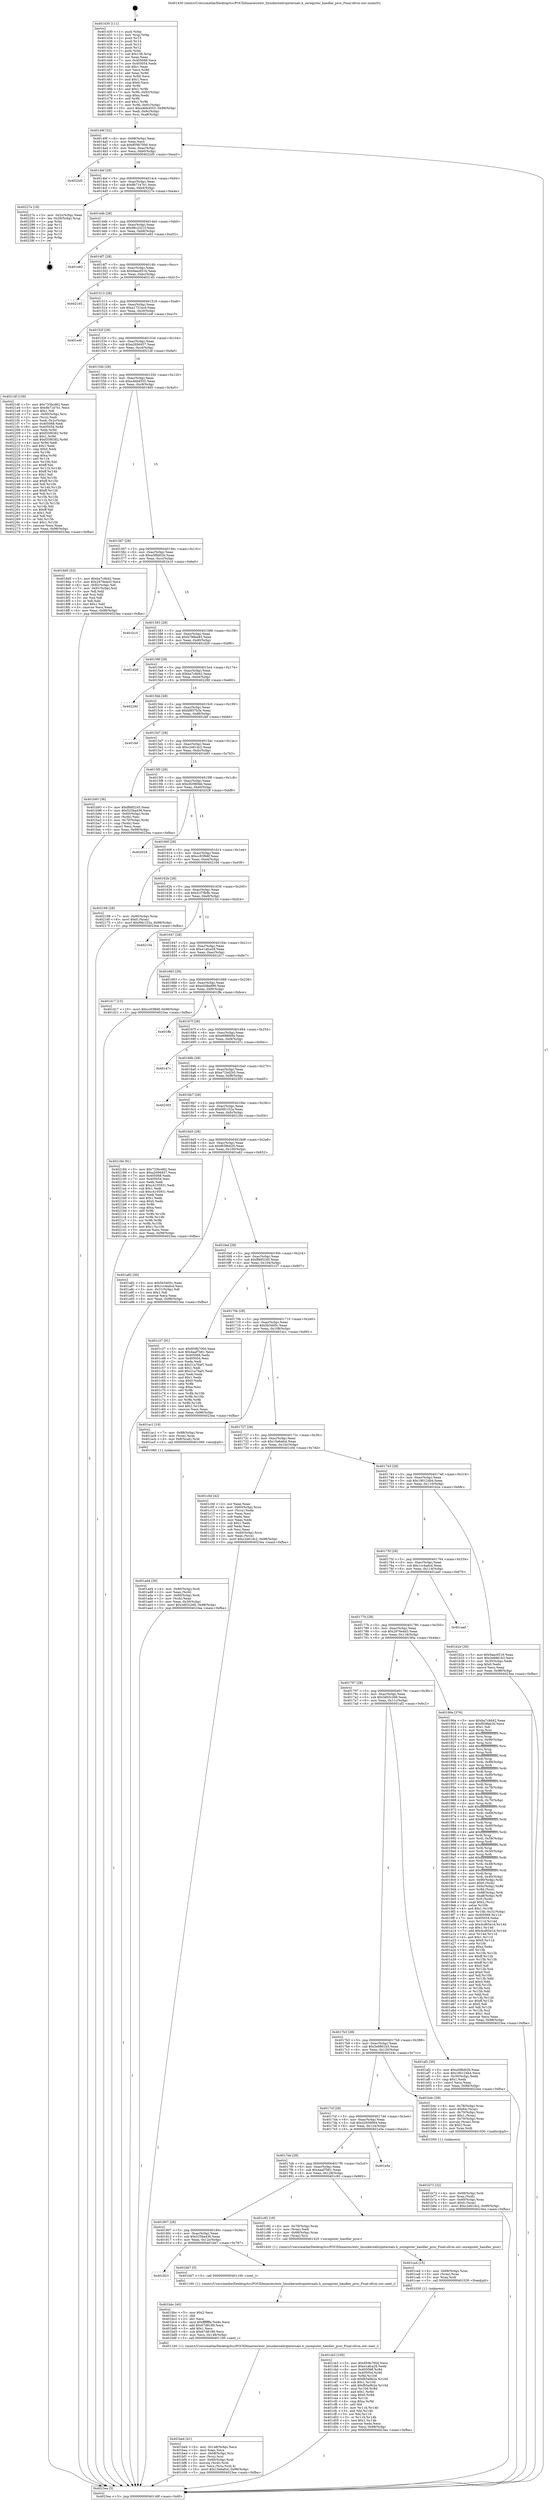 digraph "0x401430" {
  label = "0x401430 (/mnt/c/Users/mathe/Desktop/tcc/POCII/binaries/extr_linuxkernelirqinternals.h_unregister_handler_proc_Final-ollvm.out::main(0))"
  labelloc = "t"
  node[shape=record]

  Entry [label="",width=0.3,height=0.3,shape=circle,fillcolor=black,style=filled]
  "0x40149f" [label="{
     0x40149f [32]\l
     | [instrs]\l
     &nbsp;&nbsp;0x40149f \<+6\>: mov -0x98(%rbp),%eax\l
     &nbsp;&nbsp;0x4014a5 \<+2\>: mov %eax,%ecx\l
     &nbsp;&nbsp;0x4014a7 \<+6\>: sub $0x859b700d,%ecx\l
     &nbsp;&nbsp;0x4014ad \<+6\>: mov %eax,-0xac(%rbp)\l
     &nbsp;&nbsp;0x4014b3 \<+6\>: mov %ecx,-0xb0(%rbp)\l
     &nbsp;&nbsp;0x4014b9 \<+6\>: je 00000000004022d5 \<main+0xea5\>\l
  }"]
  "0x4022d5" [label="{
     0x4022d5\l
  }", style=dashed]
  "0x4014bf" [label="{
     0x4014bf [28]\l
     | [instrs]\l
     &nbsp;&nbsp;0x4014bf \<+5\>: jmp 00000000004014c4 \<main+0x94\>\l
     &nbsp;&nbsp;0x4014c4 \<+6\>: mov -0xac(%rbp),%eax\l
     &nbsp;&nbsp;0x4014ca \<+5\>: sub $0x8b71e7e1,%eax\l
     &nbsp;&nbsp;0x4014cf \<+6\>: mov %eax,-0xb4(%rbp)\l
     &nbsp;&nbsp;0x4014d5 \<+6\>: je 000000000040227e \<main+0xe4e\>\l
  }"]
  Exit [label="",width=0.3,height=0.3,shape=circle,fillcolor=black,style=filled,peripheries=2]
  "0x40227e" [label="{
     0x40227e [18]\l
     | [instrs]\l
     &nbsp;&nbsp;0x40227e \<+3\>: mov -0x2c(%rbp),%eax\l
     &nbsp;&nbsp;0x402281 \<+4\>: lea -0x28(%rbp),%rsp\l
     &nbsp;&nbsp;0x402285 \<+1\>: pop %rbx\l
     &nbsp;&nbsp;0x402286 \<+2\>: pop %r12\l
     &nbsp;&nbsp;0x402288 \<+2\>: pop %r13\l
     &nbsp;&nbsp;0x40228a \<+2\>: pop %r14\l
     &nbsp;&nbsp;0x40228c \<+2\>: pop %r15\l
     &nbsp;&nbsp;0x40228e \<+1\>: pop %rbp\l
     &nbsp;&nbsp;0x40228f \<+1\>: ret\l
  }"]
  "0x4014db" [label="{
     0x4014db [28]\l
     | [instrs]\l
     &nbsp;&nbsp;0x4014db \<+5\>: jmp 00000000004014e0 \<main+0xb0\>\l
     &nbsp;&nbsp;0x4014e0 \<+6\>: mov -0xac(%rbp),%eax\l
     &nbsp;&nbsp;0x4014e6 \<+5\>: sub $0x96c2321f,%eax\l
     &nbsp;&nbsp;0x4014eb \<+6\>: mov %eax,-0xb8(%rbp)\l
     &nbsp;&nbsp;0x4014f1 \<+6\>: je 0000000000401e82 \<main+0xa52\>\l
  }"]
  "0x401cb3" [label="{
     0x401cb3 [100]\l
     | [instrs]\l
     &nbsp;&nbsp;0x401cb3 \<+5\>: mov $0x859b700d,%ecx\l
     &nbsp;&nbsp;0x401cb8 \<+5\>: mov $0xe1afca28,%edx\l
     &nbsp;&nbsp;0x401cbd \<+8\>: mov 0x405068,%r8d\l
     &nbsp;&nbsp;0x401cc5 \<+8\>: mov 0x405054,%r9d\l
     &nbsp;&nbsp;0x401ccd \<+3\>: mov %r8d,%r10d\l
     &nbsp;&nbsp;0x401cd0 \<+7\>: sub $0xfb5a9b2e,%r10d\l
     &nbsp;&nbsp;0x401cd7 \<+4\>: sub $0x1,%r10d\l
     &nbsp;&nbsp;0x401cdb \<+7\>: add $0xfb5a9b2e,%r10d\l
     &nbsp;&nbsp;0x401ce2 \<+4\>: imul %r10d,%r8d\l
     &nbsp;&nbsp;0x401ce6 \<+4\>: and $0x1,%r8d\l
     &nbsp;&nbsp;0x401cea \<+4\>: cmp $0x0,%r8d\l
     &nbsp;&nbsp;0x401cee \<+4\>: sete %r11b\l
     &nbsp;&nbsp;0x401cf2 \<+4\>: cmp $0xa,%r9d\l
     &nbsp;&nbsp;0x401cf6 \<+3\>: setl %bl\l
     &nbsp;&nbsp;0x401cf9 \<+3\>: mov %r11b,%r14b\l
     &nbsp;&nbsp;0x401cfc \<+3\>: and %bl,%r14b\l
     &nbsp;&nbsp;0x401cff \<+3\>: xor %bl,%r11b\l
     &nbsp;&nbsp;0x401d02 \<+3\>: or %r11b,%r14b\l
     &nbsp;&nbsp;0x401d05 \<+4\>: test $0x1,%r14b\l
     &nbsp;&nbsp;0x401d09 \<+3\>: cmovne %edx,%ecx\l
     &nbsp;&nbsp;0x401d0c \<+6\>: mov %ecx,-0x98(%rbp)\l
     &nbsp;&nbsp;0x401d12 \<+5\>: jmp 00000000004023ea \<main+0xfba\>\l
  }"]
  "0x401e82" [label="{
     0x401e82\l
  }", style=dashed]
  "0x4014f7" [label="{
     0x4014f7 [28]\l
     | [instrs]\l
     &nbsp;&nbsp;0x4014f7 \<+5\>: jmp 00000000004014fc \<main+0xcc\>\l
     &nbsp;&nbsp;0x4014fc \<+6\>: mov -0xac(%rbp),%eax\l
     &nbsp;&nbsp;0x401502 \<+5\>: sub $0x9aac6516,%eax\l
     &nbsp;&nbsp;0x401507 \<+6\>: mov %eax,-0xbc(%rbp)\l
     &nbsp;&nbsp;0x40150d \<+6\>: je 0000000000402145 \<main+0xd15\>\l
  }"]
  "0x401ca4" [label="{
     0x401ca4 [15]\l
     | [instrs]\l
     &nbsp;&nbsp;0x401ca4 \<+4\>: mov -0x68(%rbp),%rax\l
     &nbsp;&nbsp;0x401ca8 \<+3\>: mov (%rax),%rax\l
     &nbsp;&nbsp;0x401cab \<+3\>: mov %rax,%rdi\l
     &nbsp;&nbsp;0x401cae \<+5\>: call 0000000000401030 \<free@plt\>\l
     | [calls]\l
     &nbsp;&nbsp;0x401030 \{1\} (unknown)\l
  }"]
  "0x402145" [label="{
     0x402145\l
  }", style=dashed]
  "0x401513" [label="{
     0x401513 [28]\l
     | [instrs]\l
     &nbsp;&nbsp;0x401513 \<+5\>: jmp 0000000000401518 \<main+0xe8\>\l
     &nbsp;&nbsp;0x401518 \<+6\>: mov -0xac(%rbp),%eax\l
     &nbsp;&nbsp;0x40151e \<+5\>: sub $0xa1731acd,%eax\l
     &nbsp;&nbsp;0x401523 \<+6\>: mov %eax,-0xc0(%rbp)\l
     &nbsp;&nbsp;0x401529 \<+6\>: je 0000000000401e4f \<main+0xa1f\>\l
  }"]
  "0x401be4" [label="{
     0x401be4 [41]\l
     | [instrs]\l
     &nbsp;&nbsp;0x401be4 \<+6\>: mov -0x148(%rbp),%ecx\l
     &nbsp;&nbsp;0x401bea \<+3\>: imul %eax,%ecx\l
     &nbsp;&nbsp;0x401bed \<+4\>: mov -0x68(%rbp),%rsi\l
     &nbsp;&nbsp;0x401bf1 \<+3\>: mov (%rsi),%rsi\l
     &nbsp;&nbsp;0x401bf4 \<+4\>: mov -0x60(%rbp),%rdi\l
     &nbsp;&nbsp;0x401bf8 \<+3\>: movslq (%rdi),%rdi\l
     &nbsp;&nbsp;0x401bfb \<+3\>: mov %ecx,(%rsi,%rdi,4)\l
     &nbsp;&nbsp;0x401bfe \<+10\>: movl $0x15e6afcd,-0x98(%rbp)\l
     &nbsp;&nbsp;0x401c08 \<+5\>: jmp 00000000004023ea \<main+0xfba\>\l
  }"]
  "0x401e4f" [label="{
     0x401e4f\l
  }", style=dashed]
  "0x40152f" [label="{
     0x40152f [28]\l
     | [instrs]\l
     &nbsp;&nbsp;0x40152f \<+5\>: jmp 0000000000401534 \<main+0x104\>\l
     &nbsp;&nbsp;0x401534 \<+6\>: mov -0xac(%rbp),%eax\l
     &nbsp;&nbsp;0x40153a \<+5\>: sub $0xa269d457,%eax\l
     &nbsp;&nbsp;0x40153f \<+6\>: mov %eax,-0xc4(%rbp)\l
     &nbsp;&nbsp;0x401545 \<+6\>: je 00000000004021df \<main+0xdaf\>\l
  }"]
  "0x401bbc" [label="{
     0x401bbc [40]\l
     | [instrs]\l
     &nbsp;&nbsp;0x401bbc \<+5\>: mov $0x2,%ecx\l
     &nbsp;&nbsp;0x401bc1 \<+1\>: cltd\l
     &nbsp;&nbsp;0x401bc2 \<+2\>: idiv %ecx\l
     &nbsp;&nbsp;0x401bc4 \<+6\>: imul $0xfffffffe,%edx,%ecx\l
     &nbsp;&nbsp;0x401bca \<+6\>: add $0x67d8189,%ecx\l
     &nbsp;&nbsp;0x401bd0 \<+3\>: add $0x1,%ecx\l
     &nbsp;&nbsp;0x401bd3 \<+6\>: sub $0x67d8189,%ecx\l
     &nbsp;&nbsp;0x401bd9 \<+6\>: mov %ecx,-0x148(%rbp)\l
     &nbsp;&nbsp;0x401bdf \<+5\>: call 0000000000401160 \<next_i\>\l
     | [calls]\l
     &nbsp;&nbsp;0x401160 \{1\} (/mnt/c/Users/mathe/Desktop/tcc/POCII/binaries/extr_linuxkernelirqinternals.h_unregister_handler_proc_Final-ollvm.out::next_i)\l
  }"]
  "0x4021df" [label="{
     0x4021df [159]\l
     | [instrs]\l
     &nbsp;&nbsp;0x4021df \<+5\>: mov $0x733bcd62,%eax\l
     &nbsp;&nbsp;0x4021e4 \<+5\>: mov $0x8b71e7e1,%ecx\l
     &nbsp;&nbsp;0x4021e9 \<+2\>: mov $0x1,%dl\l
     &nbsp;&nbsp;0x4021eb \<+7\>: mov -0x90(%rbp),%rsi\l
     &nbsp;&nbsp;0x4021f2 \<+2\>: mov (%rsi),%edi\l
     &nbsp;&nbsp;0x4021f4 \<+3\>: mov %edi,-0x2c(%rbp)\l
     &nbsp;&nbsp;0x4021f7 \<+7\>: mov 0x405068,%edi\l
     &nbsp;&nbsp;0x4021fe \<+8\>: mov 0x405054,%r8d\l
     &nbsp;&nbsp;0x402206 \<+3\>: mov %edi,%r9d\l
     &nbsp;&nbsp;0x402209 \<+7\>: sub $0xf35f6382,%r9d\l
     &nbsp;&nbsp;0x402210 \<+4\>: sub $0x1,%r9d\l
     &nbsp;&nbsp;0x402214 \<+7\>: add $0xf35f6382,%r9d\l
     &nbsp;&nbsp;0x40221b \<+4\>: imul %r9d,%edi\l
     &nbsp;&nbsp;0x40221f \<+3\>: and $0x1,%edi\l
     &nbsp;&nbsp;0x402222 \<+3\>: cmp $0x0,%edi\l
     &nbsp;&nbsp;0x402225 \<+4\>: sete %r10b\l
     &nbsp;&nbsp;0x402229 \<+4\>: cmp $0xa,%r8d\l
     &nbsp;&nbsp;0x40222d \<+4\>: setl %r11b\l
     &nbsp;&nbsp;0x402231 \<+3\>: mov %r10b,%bl\l
     &nbsp;&nbsp;0x402234 \<+3\>: xor $0xff,%bl\l
     &nbsp;&nbsp;0x402237 \<+3\>: mov %r11b,%r14b\l
     &nbsp;&nbsp;0x40223a \<+4\>: xor $0xff,%r14b\l
     &nbsp;&nbsp;0x40223e \<+3\>: xor $0x1,%dl\l
     &nbsp;&nbsp;0x402241 \<+3\>: mov %bl,%r15b\l
     &nbsp;&nbsp;0x402244 \<+4\>: and $0xff,%r15b\l
     &nbsp;&nbsp;0x402248 \<+3\>: and %dl,%r10b\l
     &nbsp;&nbsp;0x40224b \<+3\>: mov %r14b,%r12b\l
     &nbsp;&nbsp;0x40224e \<+4\>: and $0xff,%r12b\l
     &nbsp;&nbsp;0x402252 \<+3\>: and %dl,%r11b\l
     &nbsp;&nbsp;0x402255 \<+3\>: or %r10b,%r15b\l
     &nbsp;&nbsp;0x402258 \<+3\>: or %r11b,%r12b\l
     &nbsp;&nbsp;0x40225b \<+3\>: xor %r12b,%r15b\l
     &nbsp;&nbsp;0x40225e \<+3\>: or %r14b,%bl\l
     &nbsp;&nbsp;0x402261 \<+3\>: xor $0xff,%bl\l
     &nbsp;&nbsp;0x402264 \<+3\>: or $0x1,%dl\l
     &nbsp;&nbsp;0x402267 \<+2\>: and %dl,%bl\l
     &nbsp;&nbsp;0x402269 \<+3\>: or %bl,%r15b\l
     &nbsp;&nbsp;0x40226c \<+4\>: test $0x1,%r15b\l
     &nbsp;&nbsp;0x402270 \<+3\>: cmovne %ecx,%eax\l
     &nbsp;&nbsp;0x402273 \<+6\>: mov %eax,-0x98(%rbp)\l
     &nbsp;&nbsp;0x402279 \<+5\>: jmp 00000000004023ea \<main+0xfba\>\l
  }"]
  "0x40154b" [label="{
     0x40154b [28]\l
     | [instrs]\l
     &nbsp;&nbsp;0x40154b \<+5\>: jmp 0000000000401550 \<main+0x120\>\l
     &nbsp;&nbsp;0x401550 \<+6\>: mov -0xac(%rbp),%eax\l
     &nbsp;&nbsp;0x401556 \<+5\>: sub $0xa4bb4555,%eax\l
     &nbsp;&nbsp;0x40155b \<+6\>: mov %eax,-0xc8(%rbp)\l
     &nbsp;&nbsp;0x401561 \<+6\>: je 00000000004018d5 \<main+0x4a5\>\l
  }"]
  "0x401823" [label="{
     0x401823\l
  }", style=dashed]
  "0x4018d5" [label="{
     0x4018d5 [53]\l
     | [instrs]\l
     &nbsp;&nbsp;0x4018d5 \<+5\>: mov $0xba7c9d42,%eax\l
     &nbsp;&nbsp;0x4018da \<+5\>: mov $0x2976e4d3,%ecx\l
     &nbsp;&nbsp;0x4018df \<+6\>: mov -0x92(%rbp),%dl\l
     &nbsp;&nbsp;0x4018e5 \<+7\>: mov -0x91(%rbp),%sil\l
     &nbsp;&nbsp;0x4018ec \<+3\>: mov %dl,%dil\l
     &nbsp;&nbsp;0x4018ef \<+3\>: and %sil,%dil\l
     &nbsp;&nbsp;0x4018f2 \<+3\>: xor %sil,%dl\l
     &nbsp;&nbsp;0x4018f5 \<+3\>: or %dl,%dil\l
     &nbsp;&nbsp;0x4018f8 \<+4\>: test $0x1,%dil\l
     &nbsp;&nbsp;0x4018fc \<+3\>: cmovne %ecx,%eax\l
     &nbsp;&nbsp;0x4018ff \<+6\>: mov %eax,-0x98(%rbp)\l
     &nbsp;&nbsp;0x401905 \<+5\>: jmp 00000000004023ea \<main+0xfba\>\l
  }"]
  "0x401567" [label="{
     0x401567 [28]\l
     | [instrs]\l
     &nbsp;&nbsp;0x401567 \<+5\>: jmp 000000000040156c \<main+0x13c\>\l
     &nbsp;&nbsp;0x40156c \<+6\>: mov -0xac(%rbp),%eax\l
     &nbsp;&nbsp;0x401572 \<+5\>: sub $0xa5f8d02b,%eax\l
     &nbsp;&nbsp;0x401577 \<+6\>: mov %eax,-0xcc(%rbp)\l
     &nbsp;&nbsp;0x40157d \<+6\>: je 0000000000401b10 \<main+0x6e0\>\l
  }"]
  "0x4023ea" [label="{
     0x4023ea [5]\l
     | [instrs]\l
     &nbsp;&nbsp;0x4023ea \<+5\>: jmp 000000000040149f \<main+0x6f\>\l
  }"]
  "0x401430" [label="{
     0x401430 [111]\l
     | [instrs]\l
     &nbsp;&nbsp;0x401430 \<+1\>: push %rbp\l
     &nbsp;&nbsp;0x401431 \<+3\>: mov %rsp,%rbp\l
     &nbsp;&nbsp;0x401434 \<+2\>: push %r15\l
     &nbsp;&nbsp;0x401436 \<+2\>: push %r14\l
     &nbsp;&nbsp;0x401438 \<+2\>: push %r13\l
     &nbsp;&nbsp;0x40143a \<+2\>: push %r12\l
     &nbsp;&nbsp;0x40143c \<+1\>: push %rbx\l
     &nbsp;&nbsp;0x40143d \<+7\>: sub $0x138,%rsp\l
     &nbsp;&nbsp;0x401444 \<+2\>: xor %eax,%eax\l
     &nbsp;&nbsp;0x401446 \<+7\>: mov 0x405068,%ecx\l
     &nbsp;&nbsp;0x40144d \<+7\>: mov 0x405054,%edx\l
     &nbsp;&nbsp;0x401454 \<+3\>: sub $0x1,%eax\l
     &nbsp;&nbsp;0x401457 \<+3\>: mov %ecx,%r8d\l
     &nbsp;&nbsp;0x40145a \<+3\>: add %eax,%r8d\l
     &nbsp;&nbsp;0x40145d \<+4\>: imul %r8d,%ecx\l
     &nbsp;&nbsp;0x401461 \<+3\>: and $0x1,%ecx\l
     &nbsp;&nbsp;0x401464 \<+3\>: cmp $0x0,%ecx\l
     &nbsp;&nbsp;0x401467 \<+4\>: sete %r9b\l
     &nbsp;&nbsp;0x40146b \<+4\>: and $0x1,%r9b\l
     &nbsp;&nbsp;0x40146f \<+7\>: mov %r9b,-0x92(%rbp)\l
     &nbsp;&nbsp;0x401476 \<+3\>: cmp $0xa,%edx\l
     &nbsp;&nbsp;0x401479 \<+4\>: setl %r9b\l
     &nbsp;&nbsp;0x40147d \<+4\>: and $0x1,%r9b\l
     &nbsp;&nbsp;0x401481 \<+7\>: mov %r9b,-0x91(%rbp)\l
     &nbsp;&nbsp;0x401488 \<+10\>: movl $0xa4bb4555,-0x98(%rbp)\l
     &nbsp;&nbsp;0x401492 \<+6\>: mov %edi,-0x9c(%rbp)\l
     &nbsp;&nbsp;0x401498 \<+7\>: mov %rsi,-0xa8(%rbp)\l
  }"]
  "0x401bb7" [label="{
     0x401bb7 [5]\l
     | [instrs]\l
     &nbsp;&nbsp;0x401bb7 \<+5\>: call 0000000000401160 \<next_i\>\l
     | [calls]\l
     &nbsp;&nbsp;0x401160 \{1\} (/mnt/c/Users/mathe/Desktop/tcc/POCII/binaries/extr_linuxkernelirqinternals.h_unregister_handler_proc_Final-ollvm.out::next_i)\l
  }"]
  "0x401b10" [label="{
     0x401b10\l
  }", style=dashed]
  "0x401583" [label="{
     0x401583 [28]\l
     | [instrs]\l
     &nbsp;&nbsp;0x401583 \<+5\>: jmp 0000000000401588 \<main+0x158\>\l
     &nbsp;&nbsp;0x401588 \<+6\>: mov -0xac(%rbp),%eax\l
     &nbsp;&nbsp;0x40158e \<+5\>: sub $0xb788ee83,%eax\l
     &nbsp;&nbsp;0x401593 \<+6\>: mov %eax,-0xd0(%rbp)\l
     &nbsp;&nbsp;0x401599 \<+6\>: je 0000000000401d26 \<main+0x8f6\>\l
  }"]
  "0x401807" [label="{
     0x401807 [28]\l
     | [instrs]\l
     &nbsp;&nbsp;0x401807 \<+5\>: jmp 000000000040180c \<main+0x3dc\>\l
     &nbsp;&nbsp;0x40180c \<+6\>: mov -0xac(%rbp),%eax\l
     &nbsp;&nbsp;0x401812 \<+5\>: sub $0x525ba436,%eax\l
     &nbsp;&nbsp;0x401817 \<+6\>: mov %eax,-0x12c(%rbp)\l
     &nbsp;&nbsp;0x40181d \<+6\>: je 0000000000401bb7 \<main+0x787\>\l
  }"]
  "0x401d26" [label="{
     0x401d26\l
  }", style=dashed]
  "0x40159f" [label="{
     0x40159f [28]\l
     | [instrs]\l
     &nbsp;&nbsp;0x40159f \<+5\>: jmp 00000000004015a4 \<main+0x174\>\l
     &nbsp;&nbsp;0x4015a4 \<+6\>: mov -0xac(%rbp),%eax\l
     &nbsp;&nbsp;0x4015aa \<+5\>: sub $0xba7c9d42,%eax\l
     &nbsp;&nbsp;0x4015af \<+6\>: mov %eax,-0xd4(%rbp)\l
     &nbsp;&nbsp;0x4015b5 \<+6\>: je 0000000000402290 \<main+0xe60\>\l
  }"]
  "0x401c92" [label="{
     0x401c92 [18]\l
     | [instrs]\l
     &nbsp;&nbsp;0x401c92 \<+4\>: mov -0x78(%rbp),%rax\l
     &nbsp;&nbsp;0x401c96 \<+2\>: mov (%rax),%edi\l
     &nbsp;&nbsp;0x401c98 \<+4\>: mov -0x68(%rbp),%rax\l
     &nbsp;&nbsp;0x401c9c \<+3\>: mov (%rax),%rsi\l
     &nbsp;&nbsp;0x401c9f \<+5\>: call 0000000000401420 \<unregister_handler_proc\>\l
     | [calls]\l
     &nbsp;&nbsp;0x401420 \{1\} (/mnt/c/Users/mathe/Desktop/tcc/POCII/binaries/extr_linuxkernelirqinternals.h_unregister_handler_proc_Final-ollvm.out::unregister_handler_proc)\l
  }"]
  "0x402290" [label="{
     0x402290\l
  }", style=dashed]
  "0x4015bb" [label="{
     0x4015bb [28]\l
     | [instrs]\l
     &nbsp;&nbsp;0x4015bb \<+5\>: jmp 00000000004015c0 \<main+0x190\>\l
     &nbsp;&nbsp;0x4015c0 \<+6\>: mov -0xac(%rbp),%eax\l
     &nbsp;&nbsp;0x4015c6 \<+5\>: sub $0xbf657b3e,%eax\l
     &nbsp;&nbsp;0x4015cb \<+6\>: mov %eax,-0xd8(%rbp)\l
     &nbsp;&nbsp;0x4015d1 \<+6\>: je 0000000000401fef \<main+0xbbf\>\l
  }"]
  "0x4017eb" [label="{
     0x4017eb [28]\l
     | [instrs]\l
     &nbsp;&nbsp;0x4017eb \<+5\>: jmp 00000000004017f0 \<main+0x3c0\>\l
     &nbsp;&nbsp;0x4017f0 \<+6\>: mov -0xac(%rbp),%eax\l
     &nbsp;&nbsp;0x4017f6 \<+5\>: sub $0x4aaf7b61,%eax\l
     &nbsp;&nbsp;0x4017fb \<+6\>: mov %eax,-0x128(%rbp)\l
     &nbsp;&nbsp;0x401801 \<+6\>: je 0000000000401c92 \<main+0x862\>\l
  }"]
  "0x401fef" [label="{
     0x401fef\l
  }", style=dashed]
  "0x4015d7" [label="{
     0x4015d7 [28]\l
     | [instrs]\l
     &nbsp;&nbsp;0x4015d7 \<+5\>: jmp 00000000004015dc \<main+0x1ac\>\l
     &nbsp;&nbsp;0x4015dc \<+6\>: mov -0xac(%rbp),%eax\l
     &nbsp;&nbsp;0x4015e2 \<+5\>: sub $0xc2e61dc2,%eax\l
     &nbsp;&nbsp;0x4015e7 \<+6\>: mov %eax,-0xdc(%rbp)\l
     &nbsp;&nbsp;0x4015ed \<+6\>: je 0000000000401b93 \<main+0x763\>\l
  }"]
  "0x401e5e" [label="{
     0x401e5e\l
  }", style=dashed]
  "0x401b93" [label="{
     0x401b93 [36]\l
     | [instrs]\l
     &nbsp;&nbsp;0x401b93 \<+5\>: mov $0xff485245,%eax\l
     &nbsp;&nbsp;0x401b98 \<+5\>: mov $0x525ba436,%ecx\l
     &nbsp;&nbsp;0x401b9d \<+4\>: mov -0x60(%rbp),%rdx\l
     &nbsp;&nbsp;0x401ba1 \<+2\>: mov (%rdx),%esi\l
     &nbsp;&nbsp;0x401ba3 \<+4\>: mov -0x70(%rbp),%rdx\l
     &nbsp;&nbsp;0x401ba7 \<+2\>: cmp (%rdx),%esi\l
     &nbsp;&nbsp;0x401ba9 \<+3\>: cmovl %ecx,%eax\l
     &nbsp;&nbsp;0x401bac \<+6\>: mov %eax,-0x98(%rbp)\l
     &nbsp;&nbsp;0x401bb2 \<+5\>: jmp 00000000004023ea \<main+0xfba\>\l
  }"]
  "0x4015f3" [label="{
     0x4015f3 [28]\l
     | [instrs]\l
     &nbsp;&nbsp;0x4015f3 \<+5\>: jmp 00000000004015f8 \<main+0x1c8\>\l
     &nbsp;&nbsp;0x4015f8 \<+6\>: mov -0xac(%rbp),%eax\l
     &nbsp;&nbsp;0x4015fe \<+5\>: sub $0xc82980bb,%eax\l
     &nbsp;&nbsp;0x401603 \<+6\>: mov %eax,-0xe0(%rbp)\l
     &nbsp;&nbsp;0x401609 \<+6\>: je 0000000000402028 \<main+0xbf8\>\l
  }"]
  "0x401b73" [label="{
     0x401b73 [32]\l
     | [instrs]\l
     &nbsp;&nbsp;0x401b73 \<+4\>: mov -0x68(%rbp),%rdi\l
     &nbsp;&nbsp;0x401b77 \<+3\>: mov %rax,(%rdi)\l
     &nbsp;&nbsp;0x401b7a \<+4\>: mov -0x60(%rbp),%rax\l
     &nbsp;&nbsp;0x401b7e \<+6\>: movl $0x0,(%rax)\l
     &nbsp;&nbsp;0x401b84 \<+10\>: movl $0xc2e61dc2,-0x98(%rbp)\l
     &nbsp;&nbsp;0x401b8e \<+5\>: jmp 00000000004023ea \<main+0xfba\>\l
  }"]
  "0x402028" [label="{
     0x402028\l
  }", style=dashed]
  "0x40160f" [label="{
     0x40160f [28]\l
     | [instrs]\l
     &nbsp;&nbsp;0x40160f \<+5\>: jmp 0000000000401614 \<main+0x1e4\>\l
     &nbsp;&nbsp;0x401614 \<+6\>: mov -0xac(%rbp),%eax\l
     &nbsp;&nbsp;0x40161a \<+5\>: sub $0xcc93fb6f,%eax\l
     &nbsp;&nbsp;0x40161f \<+6\>: mov %eax,-0xe4(%rbp)\l
     &nbsp;&nbsp;0x401625 \<+6\>: je 0000000000402168 \<main+0xd38\>\l
  }"]
  "0x4017cf" [label="{
     0x4017cf [28]\l
     | [instrs]\l
     &nbsp;&nbsp;0x4017cf \<+5\>: jmp 00000000004017d4 \<main+0x3a4\>\l
     &nbsp;&nbsp;0x4017d4 \<+6\>: mov -0xac(%rbp),%eax\l
     &nbsp;&nbsp;0x4017da \<+5\>: sub $0x42656684,%eax\l
     &nbsp;&nbsp;0x4017df \<+6\>: mov %eax,-0x124(%rbp)\l
     &nbsp;&nbsp;0x4017e5 \<+6\>: je 0000000000401e5e \<main+0xa2e\>\l
  }"]
  "0x402168" [label="{
     0x402168 [28]\l
     | [instrs]\l
     &nbsp;&nbsp;0x402168 \<+7\>: mov -0x90(%rbp),%rax\l
     &nbsp;&nbsp;0x40216f \<+6\>: movl $0x0,(%rax)\l
     &nbsp;&nbsp;0x402175 \<+10\>: movl $0xf4fc152a,-0x98(%rbp)\l
     &nbsp;&nbsp;0x40217f \<+5\>: jmp 00000000004023ea \<main+0xfba\>\l
  }"]
  "0x40162b" [label="{
     0x40162b [28]\l
     | [instrs]\l
     &nbsp;&nbsp;0x40162b \<+5\>: jmp 0000000000401630 \<main+0x200\>\l
     &nbsp;&nbsp;0x401630 \<+6\>: mov -0xac(%rbp),%eax\l
     &nbsp;&nbsp;0x401636 \<+5\>: sub $0xd1f7fb9b,%eax\l
     &nbsp;&nbsp;0x40163b \<+6\>: mov %eax,-0xe8(%rbp)\l
     &nbsp;&nbsp;0x401641 \<+6\>: je 0000000000402154 \<main+0xd24\>\l
  }"]
  "0x401b4c" [label="{
     0x401b4c [39]\l
     | [instrs]\l
     &nbsp;&nbsp;0x401b4c \<+4\>: mov -0x78(%rbp),%rax\l
     &nbsp;&nbsp;0x401b50 \<+6\>: movl $0x64,(%rax)\l
     &nbsp;&nbsp;0x401b56 \<+4\>: mov -0x70(%rbp),%rax\l
     &nbsp;&nbsp;0x401b5a \<+6\>: movl $0x1,(%rax)\l
     &nbsp;&nbsp;0x401b60 \<+4\>: mov -0x70(%rbp),%rax\l
     &nbsp;&nbsp;0x401b64 \<+3\>: movslq (%rax),%rax\l
     &nbsp;&nbsp;0x401b67 \<+4\>: shl $0x2,%rax\l
     &nbsp;&nbsp;0x401b6b \<+3\>: mov %rax,%rdi\l
     &nbsp;&nbsp;0x401b6e \<+5\>: call 0000000000401050 \<malloc@plt\>\l
     | [calls]\l
     &nbsp;&nbsp;0x401050 \{1\} (unknown)\l
  }"]
  "0x402154" [label="{
     0x402154\l
  }", style=dashed]
  "0x401647" [label="{
     0x401647 [28]\l
     | [instrs]\l
     &nbsp;&nbsp;0x401647 \<+5\>: jmp 000000000040164c \<main+0x21c\>\l
     &nbsp;&nbsp;0x40164c \<+6\>: mov -0xac(%rbp),%eax\l
     &nbsp;&nbsp;0x401652 \<+5\>: sub $0xe1afca28,%eax\l
     &nbsp;&nbsp;0x401657 \<+6\>: mov %eax,-0xec(%rbp)\l
     &nbsp;&nbsp;0x40165d \<+6\>: je 0000000000401d17 \<main+0x8e7\>\l
  }"]
  "0x4017b3" [label="{
     0x4017b3 [28]\l
     | [instrs]\l
     &nbsp;&nbsp;0x4017b3 \<+5\>: jmp 00000000004017b8 \<main+0x388\>\l
     &nbsp;&nbsp;0x4017b8 \<+6\>: mov -0xac(%rbp),%eax\l
     &nbsp;&nbsp;0x4017be \<+5\>: sub $0x3e6861b3,%eax\l
     &nbsp;&nbsp;0x4017c3 \<+6\>: mov %eax,-0x120(%rbp)\l
     &nbsp;&nbsp;0x4017c9 \<+6\>: je 0000000000401b4c \<main+0x71c\>\l
  }"]
  "0x401d17" [label="{
     0x401d17 [15]\l
     | [instrs]\l
     &nbsp;&nbsp;0x401d17 \<+10\>: movl $0xcc93fb6f,-0x98(%rbp)\l
     &nbsp;&nbsp;0x401d21 \<+5\>: jmp 00000000004023ea \<main+0xfba\>\l
  }"]
  "0x401663" [label="{
     0x401663 [28]\l
     | [instrs]\l
     &nbsp;&nbsp;0x401663 \<+5\>: jmp 0000000000401668 \<main+0x238\>\l
     &nbsp;&nbsp;0x401668 \<+6\>: mov -0xac(%rbp),%eax\l
     &nbsp;&nbsp;0x40166e \<+5\>: sub $0xe5d8e896,%eax\l
     &nbsp;&nbsp;0x401673 \<+6\>: mov %eax,-0xf0(%rbp)\l
     &nbsp;&nbsp;0x401679 \<+6\>: je 0000000000401ffe \<main+0xbce\>\l
  }"]
  "0x401af2" [label="{
     0x401af2 [30]\l
     | [instrs]\l
     &nbsp;&nbsp;0x401af2 \<+5\>: mov $0xa5f8d02b,%eax\l
     &nbsp;&nbsp;0x401af7 \<+5\>: mov $0x180124b4,%ecx\l
     &nbsp;&nbsp;0x401afc \<+3\>: mov -0x30(%rbp),%edx\l
     &nbsp;&nbsp;0x401aff \<+3\>: cmp $0x1,%edx\l
     &nbsp;&nbsp;0x401b02 \<+3\>: cmovl %ecx,%eax\l
     &nbsp;&nbsp;0x401b05 \<+6\>: mov %eax,-0x98(%rbp)\l
     &nbsp;&nbsp;0x401b0b \<+5\>: jmp 00000000004023ea \<main+0xfba\>\l
  }"]
  "0x401ffe" [label="{
     0x401ffe\l
  }", style=dashed]
  "0x40167f" [label="{
     0x40167f [28]\l
     | [instrs]\l
     &nbsp;&nbsp;0x40167f \<+5\>: jmp 0000000000401684 \<main+0x254\>\l
     &nbsp;&nbsp;0x401684 \<+6\>: mov -0xac(%rbp),%eax\l
     &nbsp;&nbsp;0x40168a \<+5\>: sub $0xe68860fa,%eax\l
     &nbsp;&nbsp;0x40168f \<+6\>: mov %eax,-0xf4(%rbp)\l
     &nbsp;&nbsp;0x401695 \<+6\>: je 0000000000401d7c \<main+0x94c\>\l
  }"]
  "0x401ad4" [label="{
     0x401ad4 [30]\l
     | [instrs]\l
     &nbsp;&nbsp;0x401ad4 \<+4\>: mov -0x80(%rbp),%rdi\l
     &nbsp;&nbsp;0x401ad8 \<+2\>: mov %eax,(%rdi)\l
     &nbsp;&nbsp;0x401ada \<+4\>: mov -0x80(%rbp),%rdi\l
     &nbsp;&nbsp;0x401ade \<+2\>: mov (%rdi),%eax\l
     &nbsp;&nbsp;0x401ae0 \<+3\>: mov %eax,-0x30(%rbp)\l
     &nbsp;&nbsp;0x401ae3 \<+10\>: movl $0x3d03c266,-0x98(%rbp)\l
     &nbsp;&nbsp;0x401aed \<+5\>: jmp 00000000004023ea \<main+0xfba\>\l
  }"]
  "0x401d7c" [label="{
     0x401d7c\l
  }", style=dashed]
  "0x40169b" [label="{
     0x40169b [28]\l
     | [instrs]\l
     &nbsp;&nbsp;0x40169b \<+5\>: jmp 00000000004016a0 \<main+0x270\>\l
     &nbsp;&nbsp;0x4016a0 \<+6\>: mov -0xac(%rbp),%eax\l
     &nbsp;&nbsp;0x4016a6 \<+5\>: sub $0xe71bd2b5,%eax\l
     &nbsp;&nbsp;0x4016ab \<+6\>: mov %eax,-0xf8(%rbp)\l
     &nbsp;&nbsp;0x4016b1 \<+6\>: je 0000000000402305 \<main+0xed5\>\l
  }"]
  "0x401797" [label="{
     0x401797 [28]\l
     | [instrs]\l
     &nbsp;&nbsp;0x401797 \<+5\>: jmp 000000000040179c \<main+0x36c\>\l
     &nbsp;&nbsp;0x40179c \<+6\>: mov -0xac(%rbp),%eax\l
     &nbsp;&nbsp;0x4017a2 \<+5\>: sub $0x3d03c266,%eax\l
     &nbsp;&nbsp;0x4017a7 \<+6\>: mov %eax,-0x11c(%rbp)\l
     &nbsp;&nbsp;0x4017ad \<+6\>: je 0000000000401af2 \<main+0x6c2\>\l
  }"]
  "0x402305" [label="{
     0x402305\l
  }", style=dashed]
  "0x4016b7" [label="{
     0x4016b7 [28]\l
     | [instrs]\l
     &nbsp;&nbsp;0x4016b7 \<+5\>: jmp 00000000004016bc \<main+0x28c\>\l
     &nbsp;&nbsp;0x4016bc \<+6\>: mov -0xac(%rbp),%eax\l
     &nbsp;&nbsp;0x4016c2 \<+5\>: sub $0xf4fc152a,%eax\l
     &nbsp;&nbsp;0x4016c7 \<+6\>: mov %eax,-0xfc(%rbp)\l
     &nbsp;&nbsp;0x4016cd \<+6\>: je 0000000000402184 \<main+0xd54\>\l
  }"]
  "0x40190a" [label="{
     0x40190a [376]\l
     | [instrs]\l
     &nbsp;&nbsp;0x40190a \<+5\>: mov $0xba7c9d42,%eax\l
     &nbsp;&nbsp;0x40190f \<+5\>: mov $0xf938bb20,%ecx\l
     &nbsp;&nbsp;0x401914 \<+2\>: mov $0x1,%dl\l
     &nbsp;&nbsp;0x401916 \<+3\>: mov %rsp,%rsi\l
     &nbsp;&nbsp;0x401919 \<+4\>: add $0xfffffffffffffff0,%rsi\l
     &nbsp;&nbsp;0x40191d \<+3\>: mov %rsi,%rsp\l
     &nbsp;&nbsp;0x401920 \<+7\>: mov %rsi,-0x90(%rbp)\l
     &nbsp;&nbsp;0x401927 \<+3\>: mov %rsp,%rsi\l
     &nbsp;&nbsp;0x40192a \<+4\>: add $0xfffffffffffffff0,%rsi\l
     &nbsp;&nbsp;0x40192e \<+3\>: mov %rsi,%rsp\l
     &nbsp;&nbsp;0x401931 \<+3\>: mov %rsp,%rdi\l
     &nbsp;&nbsp;0x401934 \<+4\>: add $0xfffffffffffffff0,%rdi\l
     &nbsp;&nbsp;0x401938 \<+3\>: mov %rdi,%rsp\l
     &nbsp;&nbsp;0x40193b \<+7\>: mov %rdi,-0x88(%rbp)\l
     &nbsp;&nbsp;0x401942 \<+3\>: mov %rsp,%rdi\l
     &nbsp;&nbsp;0x401945 \<+4\>: add $0xfffffffffffffff0,%rdi\l
     &nbsp;&nbsp;0x401949 \<+3\>: mov %rdi,%rsp\l
     &nbsp;&nbsp;0x40194c \<+4\>: mov %rdi,-0x80(%rbp)\l
     &nbsp;&nbsp;0x401950 \<+3\>: mov %rsp,%rdi\l
     &nbsp;&nbsp;0x401953 \<+4\>: add $0xfffffffffffffff0,%rdi\l
     &nbsp;&nbsp;0x401957 \<+3\>: mov %rdi,%rsp\l
     &nbsp;&nbsp;0x40195a \<+4\>: mov %rdi,-0x78(%rbp)\l
     &nbsp;&nbsp;0x40195e \<+3\>: mov %rsp,%rdi\l
     &nbsp;&nbsp;0x401961 \<+4\>: add $0xfffffffffffffff0,%rdi\l
     &nbsp;&nbsp;0x401965 \<+3\>: mov %rdi,%rsp\l
     &nbsp;&nbsp;0x401968 \<+4\>: mov %rdi,-0x70(%rbp)\l
     &nbsp;&nbsp;0x40196c \<+3\>: mov %rsp,%rdi\l
     &nbsp;&nbsp;0x40196f \<+4\>: add $0xfffffffffffffff0,%rdi\l
     &nbsp;&nbsp;0x401973 \<+3\>: mov %rdi,%rsp\l
     &nbsp;&nbsp;0x401976 \<+4\>: mov %rdi,-0x68(%rbp)\l
     &nbsp;&nbsp;0x40197a \<+3\>: mov %rsp,%rdi\l
     &nbsp;&nbsp;0x40197d \<+4\>: add $0xfffffffffffffff0,%rdi\l
     &nbsp;&nbsp;0x401981 \<+3\>: mov %rdi,%rsp\l
     &nbsp;&nbsp;0x401984 \<+4\>: mov %rdi,-0x60(%rbp)\l
     &nbsp;&nbsp;0x401988 \<+3\>: mov %rsp,%rdi\l
     &nbsp;&nbsp;0x40198b \<+4\>: add $0xfffffffffffffff0,%rdi\l
     &nbsp;&nbsp;0x40198f \<+3\>: mov %rdi,%rsp\l
     &nbsp;&nbsp;0x401992 \<+4\>: mov %rdi,-0x58(%rbp)\l
     &nbsp;&nbsp;0x401996 \<+3\>: mov %rsp,%rdi\l
     &nbsp;&nbsp;0x401999 \<+4\>: add $0xfffffffffffffff0,%rdi\l
     &nbsp;&nbsp;0x40199d \<+3\>: mov %rdi,%rsp\l
     &nbsp;&nbsp;0x4019a0 \<+4\>: mov %rdi,-0x50(%rbp)\l
     &nbsp;&nbsp;0x4019a4 \<+3\>: mov %rsp,%rdi\l
     &nbsp;&nbsp;0x4019a7 \<+4\>: add $0xfffffffffffffff0,%rdi\l
     &nbsp;&nbsp;0x4019ab \<+3\>: mov %rdi,%rsp\l
     &nbsp;&nbsp;0x4019ae \<+4\>: mov %rdi,-0x48(%rbp)\l
     &nbsp;&nbsp;0x4019b2 \<+3\>: mov %rsp,%rdi\l
     &nbsp;&nbsp;0x4019b5 \<+4\>: add $0xfffffffffffffff0,%rdi\l
     &nbsp;&nbsp;0x4019b9 \<+3\>: mov %rdi,%rsp\l
     &nbsp;&nbsp;0x4019bc \<+4\>: mov %rdi,-0x40(%rbp)\l
     &nbsp;&nbsp;0x4019c0 \<+7\>: mov -0x90(%rbp),%rdi\l
     &nbsp;&nbsp;0x4019c7 \<+6\>: movl $0x0,(%rdi)\l
     &nbsp;&nbsp;0x4019cd \<+7\>: mov -0x9c(%rbp),%r8d\l
     &nbsp;&nbsp;0x4019d4 \<+3\>: mov %r8d,(%rsi)\l
     &nbsp;&nbsp;0x4019d7 \<+7\>: mov -0x88(%rbp),%rdi\l
     &nbsp;&nbsp;0x4019de \<+7\>: mov -0xa8(%rbp),%r9\l
     &nbsp;&nbsp;0x4019e5 \<+3\>: mov %r9,(%rdi)\l
     &nbsp;&nbsp;0x4019e8 \<+3\>: cmpl $0x2,(%rsi)\l
     &nbsp;&nbsp;0x4019eb \<+4\>: setne %r10b\l
     &nbsp;&nbsp;0x4019ef \<+4\>: and $0x1,%r10b\l
     &nbsp;&nbsp;0x4019f3 \<+4\>: mov %r10b,-0x31(%rbp)\l
     &nbsp;&nbsp;0x4019f7 \<+8\>: mov 0x405068,%r11d\l
     &nbsp;&nbsp;0x4019ff \<+7\>: mov 0x405054,%ebx\l
     &nbsp;&nbsp;0x401a06 \<+3\>: mov %r11d,%r14d\l
     &nbsp;&nbsp;0x401a09 \<+7\>: sub $0x4cd65e1d,%r14d\l
     &nbsp;&nbsp;0x401a10 \<+4\>: sub $0x1,%r14d\l
     &nbsp;&nbsp;0x401a14 \<+7\>: add $0x4cd65e1d,%r14d\l
     &nbsp;&nbsp;0x401a1b \<+4\>: imul %r14d,%r11d\l
     &nbsp;&nbsp;0x401a1f \<+4\>: and $0x1,%r11d\l
     &nbsp;&nbsp;0x401a23 \<+4\>: cmp $0x0,%r11d\l
     &nbsp;&nbsp;0x401a27 \<+4\>: sete %r10b\l
     &nbsp;&nbsp;0x401a2b \<+3\>: cmp $0xa,%ebx\l
     &nbsp;&nbsp;0x401a2e \<+4\>: setl %r15b\l
     &nbsp;&nbsp;0x401a32 \<+3\>: mov %r10b,%r12b\l
     &nbsp;&nbsp;0x401a35 \<+4\>: xor $0xff,%r12b\l
     &nbsp;&nbsp;0x401a39 \<+3\>: mov %r15b,%r13b\l
     &nbsp;&nbsp;0x401a3c \<+4\>: xor $0xff,%r13b\l
     &nbsp;&nbsp;0x401a40 \<+3\>: xor $0x0,%dl\l
     &nbsp;&nbsp;0x401a43 \<+3\>: mov %r12b,%sil\l
     &nbsp;&nbsp;0x401a46 \<+4\>: and $0x0,%sil\l
     &nbsp;&nbsp;0x401a4a \<+3\>: and %dl,%r10b\l
     &nbsp;&nbsp;0x401a4d \<+3\>: mov %r13b,%dil\l
     &nbsp;&nbsp;0x401a50 \<+4\>: and $0x0,%dil\l
     &nbsp;&nbsp;0x401a54 \<+3\>: and %dl,%r15b\l
     &nbsp;&nbsp;0x401a57 \<+3\>: or %r10b,%sil\l
     &nbsp;&nbsp;0x401a5a \<+3\>: or %r15b,%dil\l
     &nbsp;&nbsp;0x401a5d \<+3\>: xor %dil,%sil\l
     &nbsp;&nbsp;0x401a60 \<+3\>: or %r13b,%r12b\l
     &nbsp;&nbsp;0x401a63 \<+4\>: xor $0xff,%r12b\l
     &nbsp;&nbsp;0x401a67 \<+3\>: or $0x0,%dl\l
     &nbsp;&nbsp;0x401a6a \<+3\>: and %dl,%r12b\l
     &nbsp;&nbsp;0x401a6d \<+3\>: or %r12b,%sil\l
     &nbsp;&nbsp;0x401a70 \<+4\>: test $0x1,%sil\l
     &nbsp;&nbsp;0x401a74 \<+3\>: cmovne %ecx,%eax\l
     &nbsp;&nbsp;0x401a77 \<+6\>: mov %eax,-0x98(%rbp)\l
     &nbsp;&nbsp;0x401a7d \<+5\>: jmp 00000000004023ea \<main+0xfba\>\l
  }"]
  "0x402184" [label="{
     0x402184 [91]\l
     | [instrs]\l
     &nbsp;&nbsp;0x402184 \<+5\>: mov $0x733bcd62,%eax\l
     &nbsp;&nbsp;0x402189 \<+5\>: mov $0xa269d457,%ecx\l
     &nbsp;&nbsp;0x40218e \<+7\>: mov 0x405068,%edx\l
     &nbsp;&nbsp;0x402195 \<+7\>: mov 0x405054,%esi\l
     &nbsp;&nbsp;0x40219c \<+2\>: mov %edx,%edi\l
     &nbsp;&nbsp;0x40219e \<+6\>: add $0xc4105931,%edi\l
     &nbsp;&nbsp;0x4021a4 \<+3\>: sub $0x1,%edi\l
     &nbsp;&nbsp;0x4021a7 \<+6\>: sub $0xc4105931,%edi\l
     &nbsp;&nbsp;0x4021ad \<+3\>: imul %edi,%edx\l
     &nbsp;&nbsp;0x4021b0 \<+3\>: and $0x1,%edx\l
     &nbsp;&nbsp;0x4021b3 \<+3\>: cmp $0x0,%edx\l
     &nbsp;&nbsp;0x4021b6 \<+4\>: sete %r8b\l
     &nbsp;&nbsp;0x4021ba \<+3\>: cmp $0xa,%esi\l
     &nbsp;&nbsp;0x4021bd \<+4\>: setl %r9b\l
     &nbsp;&nbsp;0x4021c1 \<+3\>: mov %r8b,%r10b\l
     &nbsp;&nbsp;0x4021c4 \<+3\>: and %r9b,%r10b\l
     &nbsp;&nbsp;0x4021c7 \<+3\>: xor %r9b,%r8b\l
     &nbsp;&nbsp;0x4021ca \<+3\>: or %r8b,%r10b\l
     &nbsp;&nbsp;0x4021cd \<+4\>: test $0x1,%r10b\l
     &nbsp;&nbsp;0x4021d1 \<+3\>: cmovne %ecx,%eax\l
     &nbsp;&nbsp;0x4021d4 \<+6\>: mov %eax,-0x98(%rbp)\l
     &nbsp;&nbsp;0x4021da \<+5\>: jmp 00000000004023ea \<main+0xfba\>\l
  }"]
  "0x4016d3" [label="{
     0x4016d3 [28]\l
     | [instrs]\l
     &nbsp;&nbsp;0x4016d3 \<+5\>: jmp 00000000004016d8 \<main+0x2a8\>\l
     &nbsp;&nbsp;0x4016d8 \<+6\>: mov -0xac(%rbp),%eax\l
     &nbsp;&nbsp;0x4016de \<+5\>: sub $0xf938bb20,%eax\l
     &nbsp;&nbsp;0x4016e3 \<+6\>: mov %eax,-0x100(%rbp)\l
     &nbsp;&nbsp;0x4016e9 \<+6\>: je 0000000000401a82 \<main+0x652\>\l
  }"]
  "0x40177b" [label="{
     0x40177b [28]\l
     | [instrs]\l
     &nbsp;&nbsp;0x40177b \<+5\>: jmp 0000000000401780 \<main+0x350\>\l
     &nbsp;&nbsp;0x401780 \<+6\>: mov -0xac(%rbp),%eax\l
     &nbsp;&nbsp;0x401786 \<+5\>: sub $0x2976e4d3,%eax\l
     &nbsp;&nbsp;0x40178b \<+6\>: mov %eax,-0x118(%rbp)\l
     &nbsp;&nbsp;0x401791 \<+6\>: je 000000000040190a \<main+0x4da\>\l
  }"]
  "0x401a82" [label="{
     0x401a82 [30]\l
     | [instrs]\l
     &nbsp;&nbsp;0x401a82 \<+5\>: mov $0x5b3405c,%eax\l
     &nbsp;&nbsp;0x401a87 \<+5\>: mov $0x1cc4adcd,%ecx\l
     &nbsp;&nbsp;0x401a8c \<+3\>: mov -0x31(%rbp),%dl\l
     &nbsp;&nbsp;0x401a8f \<+3\>: test $0x1,%dl\l
     &nbsp;&nbsp;0x401a92 \<+3\>: cmovne %ecx,%eax\l
     &nbsp;&nbsp;0x401a95 \<+6\>: mov %eax,-0x98(%rbp)\l
     &nbsp;&nbsp;0x401a9b \<+5\>: jmp 00000000004023ea \<main+0xfba\>\l
  }"]
  "0x4016ef" [label="{
     0x4016ef [28]\l
     | [instrs]\l
     &nbsp;&nbsp;0x4016ef \<+5\>: jmp 00000000004016f4 \<main+0x2c4\>\l
     &nbsp;&nbsp;0x4016f4 \<+6\>: mov -0xac(%rbp),%eax\l
     &nbsp;&nbsp;0x4016fa \<+5\>: sub $0xff485245,%eax\l
     &nbsp;&nbsp;0x4016ff \<+6\>: mov %eax,-0x104(%rbp)\l
     &nbsp;&nbsp;0x401705 \<+6\>: je 0000000000401c37 \<main+0x807\>\l
  }"]
  "0x401aa0" [label="{
     0x401aa0\l
  }", style=dashed]
  "0x401c37" [label="{
     0x401c37 [91]\l
     | [instrs]\l
     &nbsp;&nbsp;0x401c37 \<+5\>: mov $0x859b700d,%eax\l
     &nbsp;&nbsp;0x401c3c \<+5\>: mov $0x4aaf7b61,%ecx\l
     &nbsp;&nbsp;0x401c41 \<+7\>: mov 0x405068,%edx\l
     &nbsp;&nbsp;0x401c48 \<+7\>: mov 0x405054,%esi\l
     &nbsp;&nbsp;0x401c4f \<+2\>: mov %edx,%edi\l
     &nbsp;&nbsp;0x401c51 \<+6\>: sub $0x21a76af1,%edi\l
     &nbsp;&nbsp;0x401c57 \<+3\>: sub $0x1,%edi\l
     &nbsp;&nbsp;0x401c5a \<+6\>: add $0x21a76af1,%edi\l
     &nbsp;&nbsp;0x401c60 \<+3\>: imul %edi,%edx\l
     &nbsp;&nbsp;0x401c63 \<+3\>: and $0x1,%edx\l
     &nbsp;&nbsp;0x401c66 \<+3\>: cmp $0x0,%edx\l
     &nbsp;&nbsp;0x401c69 \<+4\>: sete %r8b\l
     &nbsp;&nbsp;0x401c6d \<+3\>: cmp $0xa,%esi\l
     &nbsp;&nbsp;0x401c70 \<+4\>: setl %r9b\l
     &nbsp;&nbsp;0x401c74 \<+3\>: mov %r8b,%r10b\l
     &nbsp;&nbsp;0x401c77 \<+3\>: and %r9b,%r10b\l
     &nbsp;&nbsp;0x401c7a \<+3\>: xor %r9b,%r8b\l
     &nbsp;&nbsp;0x401c7d \<+3\>: or %r8b,%r10b\l
     &nbsp;&nbsp;0x401c80 \<+4\>: test $0x1,%r10b\l
     &nbsp;&nbsp;0x401c84 \<+3\>: cmovne %ecx,%eax\l
     &nbsp;&nbsp;0x401c87 \<+6\>: mov %eax,-0x98(%rbp)\l
     &nbsp;&nbsp;0x401c8d \<+5\>: jmp 00000000004023ea \<main+0xfba\>\l
  }"]
  "0x40170b" [label="{
     0x40170b [28]\l
     | [instrs]\l
     &nbsp;&nbsp;0x40170b \<+5\>: jmp 0000000000401710 \<main+0x2e0\>\l
     &nbsp;&nbsp;0x401710 \<+6\>: mov -0xac(%rbp),%eax\l
     &nbsp;&nbsp;0x401716 \<+5\>: sub $0x5b3405c,%eax\l
     &nbsp;&nbsp;0x40171b \<+6\>: mov %eax,-0x108(%rbp)\l
     &nbsp;&nbsp;0x401721 \<+6\>: je 0000000000401ac1 \<main+0x691\>\l
  }"]
  "0x40175f" [label="{
     0x40175f [28]\l
     | [instrs]\l
     &nbsp;&nbsp;0x40175f \<+5\>: jmp 0000000000401764 \<main+0x334\>\l
     &nbsp;&nbsp;0x401764 \<+6\>: mov -0xac(%rbp),%eax\l
     &nbsp;&nbsp;0x40176a \<+5\>: sub $0x1cc4adcd,%eax\l
     &nbsp;&nbsp;0x40176f \<+6\>: mov %eax,-0x114(%rbp)\l
     &nbsp;&nbsp;0x401775 \<+6\>: je 0000000000401aa0 \<main+0x670\>\l
  }"]
  "0x401ac1" [label="{
     0x401ac1 [19]\l
     | [instrs]\l
     &nbsp;&nbsp;0x401ac1 \<+7\>: mov -0x88(%rbp),%rax\l
     &nbsp;&nbsp;0x401ac8 \<+3\>: mov (%rax),%rax\l
     &nbsp;&nbsp;0x401acb \<+4\>: mov 0x8(%rax),%rdi\l
     &nbsp;&nbsp;0x401acf \<+5\>: call 0000000000401060 \<atoi@plt\>\l
     | [calls]\l
     &nbsp;&nbsp;0x401060 \{1\} (unknown)\l
  }"]
  "0x401727" [label="{
     0x401727 [28]\l
     | [instrs]\l
     &nbsp;&nbsp;0x401727 \<+5\>: jmp 000000000040172c \<main+0x2fc\>\l
     &nbsp;&nbsp;0x40172c \<+6\>: mov -0xac(%rbp),%eax\l
     &nbsp;&nbsp;0x401732 \<+5\>: sub $0x15e6afcd,%eax\l
     &nbsp;&nbsp;0x401737 \<+6\>: mov %eax,-0x10c(%rbp)\l
     &nbsp;&nbsp;0x40173d \<+6\>: je 0000000000401c0d \<main+0x7dd\>\l
  }"]
  "0x401b2e" [label="{
     0x401b2e [30]\l
     | [instrs]\l
     &nbsp;&nbsp;0x401b2e \<+5\>: mov $0x9aac6516,%eax\l
     &nbsp;&nbsp;0x401b33 \<+5\>: mov $0x3e6861b3,%ecx\l
     &nbsp;&nbsp;0x401b38 \<+3\>: mov -0x30(%rbp),%edx\l
     &nbsp;&nbsp;0x401b3b \<+3\>: cmp $0x0,%edx\l
     &nbsp;&nbsp;0x401b3e \<+3\>: cmove %ecx,%eax\l
     &nbsp;&nbsp;0x401b41 \<+6\>: mov %eax,-0x98(%rbp)\l
     &nbsp;&nbsp;0x401b47 \<+5\>: jmp 00000000004023ea \<main+0xfba\>\l
  }"]
  "0x401c0d" [label="{
     0x401c0d [42]\l
     | [instrs]\l
     &nbsp;&nbsp;0x401c0d \<+2\>: xor %eax,%eax\l
     &nbsp;&nbsp;0x401c0f \<+4\>: mov -0x60(%rbp),%rcx\l
     &nbsp;&nbsp;0x401c13 \<+2\>: mov (%rcx),%edx\l
     &nbsp;&nbsp;0x401c15 \<+2\>: mov %eax,%esi\l
     &nbsp;&nbsp;0x401c17 \<+2\>: sub %edx,%esi\l
     &nbsp;&nbsp;0x401c19 \<+2\>: mov %eax,%edx\l
     &nbsp;&nbsp;0x401c1b \<+3\>: sub $0x1,%edx\l
     &nbsp;&nbsp;0x401c1e \<+2\>: add %edx,%esi\l
     &nbsp;&nbsp;0x401c20 \<+2\>: sub %esi,%eax\l
     &nbsp;&nbsp;0x401c22 \<+4\>: mov -0x60(%rbp),%rcx\l
     &nbsp;&nbsp;0x401c26 \<+2\>: mov %eax,(%rcx)\l
     &nbsp;&nbsp;0x401c28 \<+10\>: movl $0xc2e61dc2,-0x98(%rbp)\l
     &nbsp;&nbsp;0x401c32 \<+5\>: jmp 00000000004023ea \<main+0xfba\>\l
  }"]
  "0x401743" [label="{
     0x401743 [28]\l
     | [instrs]\l
     &nbsp;&nbsp;0x401743 \<+5\>: jmp 0000000000401748 \<main+0x318\>\l
     &nbsp;&nbsp;0x401748 \<+6\>: mov -0xac(%rbp),%eax\l
     &nbsp;&nbsp;0x40174e \<+5\>: sub $0x180124b4,%eax\l
     &nbsp;&nbsp;0x401753 \<+6\>: mov %eax,-0x110(%rbp)\l
     &nbsp;&nbsp;0x401759 \<+6\>: je 0000000000401b2e \<main+0x6fe\>\l
  }"]
  Entry -> "0x401430" [label=" 1"]
  "0x40149f" -> "0x4022d5" [label=" 0"]
  "0x40149f" -> "0x4014bf" [label=" 18"]
  "0x40227e" -> Exit [label=" 1"]
  "0x4014bf" -> "0x40227e" [label=" 1"]
  "0x4014bf" -> "0x4014db" [label=" 17"]
  "0x4021df" -> "0x4023ea" [label=" 1"]
  "0x4014db" -> "0x401e82" [label=" 0"]
  "0x4014db" -> "0x4014f7" [label=" 17"]
  "0x402184" -> "0x4023ea" [label=" 1"]
  "0x4014f7" -> "0x402145" [label=" 0"]
  "0x4014f7" -> "0x401513" [label=" 17"]
  "0x402168" -> "0x4023ea" [label=" 1"]
  "0x401513" -> "0x401e4f" [label=" 0"]
  "0x401513" -> "0x40152f" [label=" 17"]
  "0x401d17" -> "0x4023ea" [label=" 1"]
  "0x40152f" -> "0x4021df" [label=" 1"]
  "0x40152f" -> "0x40154b" [label=" 16"]
  "0x401cb3" -> "0x4023ea" [label=" 1"]
  "0x40154b" -> "0x4018d5" [label=" 1"]
  "0x40154b" -> "0x401567" [label=" 15"]
  "0x4018d5" -> "0x4023ea" [label=" 1"]
  "0x401430" -> "0x40149f" [label=" 1"]
  "0x4023ea" -> "0x40149f" [label=" 17"]
  "0x401ca4" -> "0x401cb3" [label=" 1"]
  "0x401567" -> "0x401b10" [label=" 0"]
  "0x401567" -> "0x401583" [label=" 15"]
  "0x401c92" -> "0x401ca4" [label=" 1"]
  "0x401583" -> "0x401d26" [label=" 0"]
  "0x401583" -> "0x40159f" [label=" 15"]
  "0x401c0d" -> "0x4023ea" [label=" 1"]
  "0x40159f" -> "0x402290" [label=" 0"]
  "0x40159f" -> "0x4015bb" [label=" 15"]
  "0x401be4" -> "0x4023ea" [label=" 1"]
  "0x4015bb" -> "0x401fef" [label=" 0"]
  "0x4015bb" -> "0x4015d7" [label=" 15"]
  "0x401bb7" -> "0x401bbc" [label=" 1"]
  "0x4015d7" -> "0x401b93" [label=" 2"]
  "0x4015d7" -> "0x4015f3" [label=" 13"]
  "0x401807" -> "0x401823" [label=" 0"]
  "0x4015f3" -> "0x402028" [label=" 0"]
  "0x4015f3" -> "0x40160f" [label=" 13"]
  "0x401c37" -> "0x4023ea" [label=" 1"]
  "0x40160f" -> "0x402168" [label=" 1"]
  "0x40160f" -> "0x40162b" [label=" 12"]
  "0x4017eb" -> "0x401807" [label=" 1"]
  "0x40162b" -> "0x402154" [label=" 0"]
  "0x40162b" -> "0x401647" [label=" 12"]
  "0x4017eb" -> "0x401c92" [label=" 1"]
  "0x401647" -> "0x401d17" [label=" 1"]
  "0x401647" -> "0x401663" [label=" 11"]
  "0x4017cf" -> "0x4017eb" [label=" 2"]
  "0x401663" -> "0x401ffe" [label=" 0"]
  "0x401663" -> "0x40167f" [label=" 11"]
  "0x4017cf" -> "0x401e5e" [label=" 0"]
  "0x40167f" -> "0x401d7c" [label=" 0"]
  "0x40167f" -> "0x40169b" [label=" 11"]
  "0x401b93" -> "0x4023ea" [label=" 2"]
  "0x40169b" -> "0x402305" [label=" 0"]
  "0x40169b" -> "0x4016b7" [label=" 11"]
  "0x401b4c" -> "0x401b73" [label=" 1"]
  "0x4016b7" -> "0x402184" [label=" 1"]
  "0x4016b7" -> "0x4016d3" [label=" 10"]
  "0x4017b3" -> "0x4017cf" [label=" 2"]
  "0x4016d3" -> "0x401a82" [label=" 1"]
  "0x4016d3" -> "0x4016ef" [label=" 9"]
  "0x401bbc" -> "0x401be4" [label=" 1"]
  "0x4016ef" -> "0x401c37" [label=" 1"]
  "0x4016ef" -> "0x40170b" [label=" 8"]
  "0x401b2e" -> "0x4023ea" [label=" 1"]
  "0x40170b" -> "0x401ac1" [label=" 1"]
  "0x40170b" -> "0x401727" [label=" 7"]
  "0x401797" -> "0x4017b3" [label=" 3"]
  "0x401727" -> "0x401c0d" [label=" 1"]
  "0x401727" -> "0x401743" [label=" 6"]
  "0x401797" -> "0x401af2" [label=" 1"]
  "0x401743" -> "0x401b2e" [label=" 1"]
  "0x401743" -> "0x40175f" [label=" 5"]
  "0x401af2" -> "0x4023ea" [label=" 1"]
  "0x40175f" -> "0x401aa0" [label=" 0"]
  "0x40175f" -> "0x40177b" [label=" 5"]
  "0x4017b3" -> "0x401b4c" [label=" 1"]
  "0x40177b" -> "0x40190a" [label=" 1"]
  "0x40177b" -> "0x401797" [label=" 4"]
  "0x401b73" -> "0x4023ea" [label=" 1"]
  "0x40190a" -> "0x4023ea" [label=" 1"]
  "0x401a82" -> "0x4023ea" [label=" 1"]
  "0x401ac1" -> "0x401ad4" [label=" 1"]
  "0x401ad4" -> "0x4023ea" [label=" 1"]
  "0x401807" -> "0x401bb7" [label=" 1"]
}
